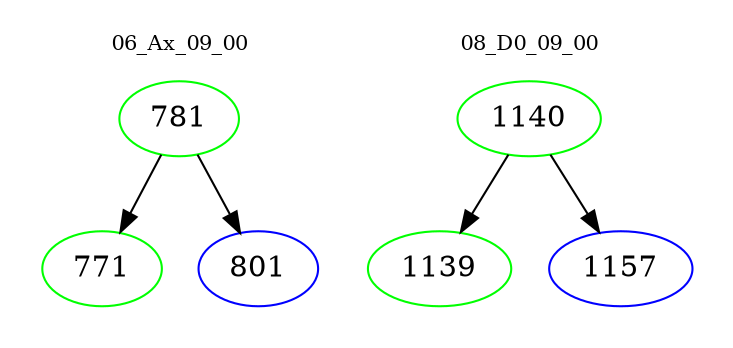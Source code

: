 digraph{
subgraph cluster_0 {
color = white
label = "06_Ax_09_00";
fontsize=10;
T0_781 [label="781", color="green"]
T0_781 -> T0_771 [color="black"]
T0_771 [label="771", color="green"]
T0_781 -> T0_801 [color="black"]
T0_801 [label="801", color="blue"]
}
subgraph cluster_1 {
color = white
label = "08_D0_09_00";
fontsize=10;
T1_1140 [label="1140", color="green"]
T1_1140 -> T1_1139 [color="black"]
T1_1139 [label="1139", color="green"]
T1_1140 -> T1_1157 [color="black"]
T1_1157 [label="1157", color="blue"]
}
}
